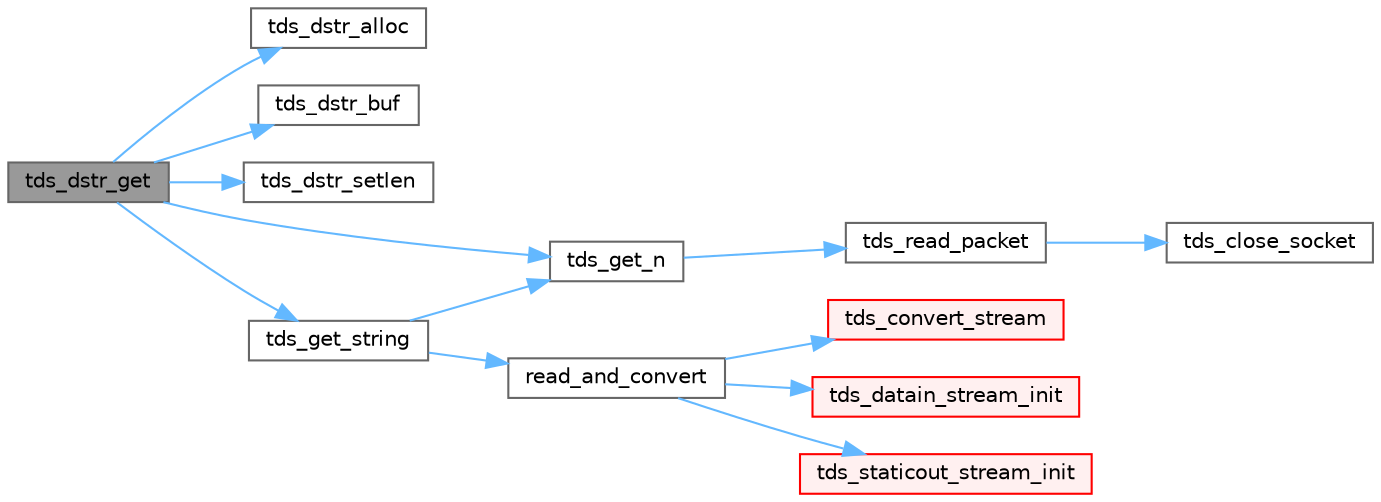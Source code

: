 digraph "tds_dstr_get"
{
 // LATEX_PDF_SIZE
  bgcolor="transparent";
  edge [fontname=Helvetica,fontsize=10,labelfontname=Helvetica,labelfontsize=10];
  node [fontname=Helvetica,fontsize=10,shape=box,height=0.2,width=0.4];
  rankdir="LR";
  Node1 [id="Node000001",label="tds_dstr_get",height=0.2,width=0.4,color="gray40", fillcolor="grey60", style="filled", fontcolor="black",tooltip="Reads a string from wire and put in a DSTR."];
  Node1 -> Node2 [id="edge1_Node000001_Node000002",color="steelblue1",style="solid",tooltip=" "];
  Node2 [id="Node000002",label="tds_dstr_alloc",height=0.2,width=0.4,color="grey40", fillcolor="white", style="filled",URL="$a00581.html#ga6aa14b8b717b51afcfb65bd55143689d",tooltip="allocate space for length char"];
  Node1 -> Node3 [id="edge2_Node000001_Node000003",color="steelblue1",style="solid",tooltip=" "];
  Node3 [id="Node000003",label="tds_dstr_buf",height=0.2,width=0.4,color="grey40", fillcolor="white", style="filled",URL="$a00581.html#gae092e53680d954bcf4f19334987d43c7",tooltip="Returns a buffer to edit the string."];
  Node1 -> Node4 [id="edge3_Node000001_Node000004",color="steelblue1",style="solid",tooltip=" "];
  Node4 [id="Node000004",label="tds_dstr_setlen",height=0.2,width=0.4,color="grey40", fillcolor="white", style="filled",URL="$a00581.html#ga0cd7863ba7c2d2da4a193234472a3d14",tooltip="limit length of string, MUST be <= current length"];
  Node1 -> Node5 [id="edge4_Node000001_Node000005",color="steelblue1",style="solid",tooltip=" "];
  Node5 [id="Node000005",label="tds_get_n",height=0.2,width=0.4,color="grey40", fillcolor="white", style="filled",URL="$a00579.html#gae777dd57e8d1bb40349d7d7d8434fddf",tooltip="Get N bytes from the buffer and return them in the already allocated space   given to us."];
  Node5 -> Node6 [id="edge5_Node000005_Node000006",color="steelblue1",style="solid",tooltip=" "];
  Node6 [id="Node000006",label="tds_read_packet",height=0.2,width=0.4,color="grey40", fillcolor="white", style="filled",URL="$a00579.html#ga410619783bdf2bb60b0f27a5578e0e07",tooltip="Read in one 'packet' from the server."];
  Node6 -> Node7 [id="edge6_Node000006_Node000007",color="steelblue1",style="solid",tooltip=" "];
  Node7 [id="Node000007",label="tds_close_socket",height=0.2,width=0.4,color="grey40", fillcolor="white", style="filled",URL="$a00579.html#ga3e3f76009fce5ceedb2f42bb2c9aed2e",tooltip="Close current socket."];
  Node1 -> Node8 [id="edge7_Node000001_Node000008",color="steelblue1",style="solid",tooltip=" "];
  Node8 [id="Node000008",label="tds_get_string",height=0.2,width=0.4,color="grey40", fillcolor="white", style="filled",URL="$a00579.html#ga90f080e6e9448feac15dee1370d66802",tooltip="Fetch a string from the wire."];
  Node8 -> Node9 [id="edge8_Node000008_Node000009",color="steelblue1",style="solid",tooltip=" "];
  Node9 [id="Node000009",label="read_and_convert",height=0.2,width=0.4,color="grey40", fillcolor="white", style="filled",URL="$a00579.html#ga676c4dee6522815b16fdc8e448e43590",tooltip="For UTF-8 and similar, tds_iconv() may encounter a partial sequence when the chunk boundary is not al..."];
  Node9 -> Node10 [id="edge9_Node000009_Node000010",color="steelblue1",style="solid",tooltip=" "];
  Node10 [id="Node000010",label="tds_convert_stream",height=0.2,width=0.4,color="red", fillcolor="#FFF0F0", style="filled",URL="$a01459.html#a9d8eb43a81ff58ab423dce0ce95b9564",tooltip="Reads and writes from a stream converting characters."];
  Node9 -> Node14 [id="edge10_Node000009_Node000014",color="steelblue1",style="solid",tooltip=" "];
  Node14 [id="Node000014",label="tds_datain_stream_init",height=0.2,width=0.4,color="red", fillcolor="#FFF0F0", style="filled",URL="$a01459.html#abc3a77c8aa28842e7f28583cbabc1415",tooltip="Initialize a data input stream."];
  Node9 -> Node16 [id="edge11_Node000009_Node000016",color="steelblue1",style="solid",tooltip=" "];
  Node16 [id="Node000016",label="tds_staticout_stream_init",height=0.2,width=0.4,color="red", fillcolor="#FFF0F0", style="filled",URL="$a01459.html#a9fe0d3799d2e3bde49b614c9d0c3785d",tooltip="Initialize an output stream for write into a static allocated buffer."];
  Node8 -> Node5 [id="edge12_Node000008_Node000005",color="steelblue1",style="solid",tooltip=" "];
}
